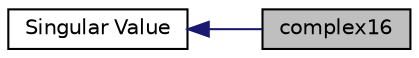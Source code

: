 digraph "complex16"
{
  edge [fontname="Helvetica",fontsize="10",labelfontname="Helvetica",labelfontsize="10"];
  node [fontname="Helvetica",fontsize="10",shape=record];
  rankdir=LR;
  Node0 [label="complex16",height=0.2,width=0.4,color="black", fillcolor="grey75", style="filled" fontcolor="black"];
  Node1 [label="Singular Value",height=0.2,width=0.4,color="black", fillcolor="white", style="filled",URL="$group__sing_g_e.html"];
  Node1->Node0 [shape=plaintext, color="midnightblue", dir="back", style="solid"];
}
